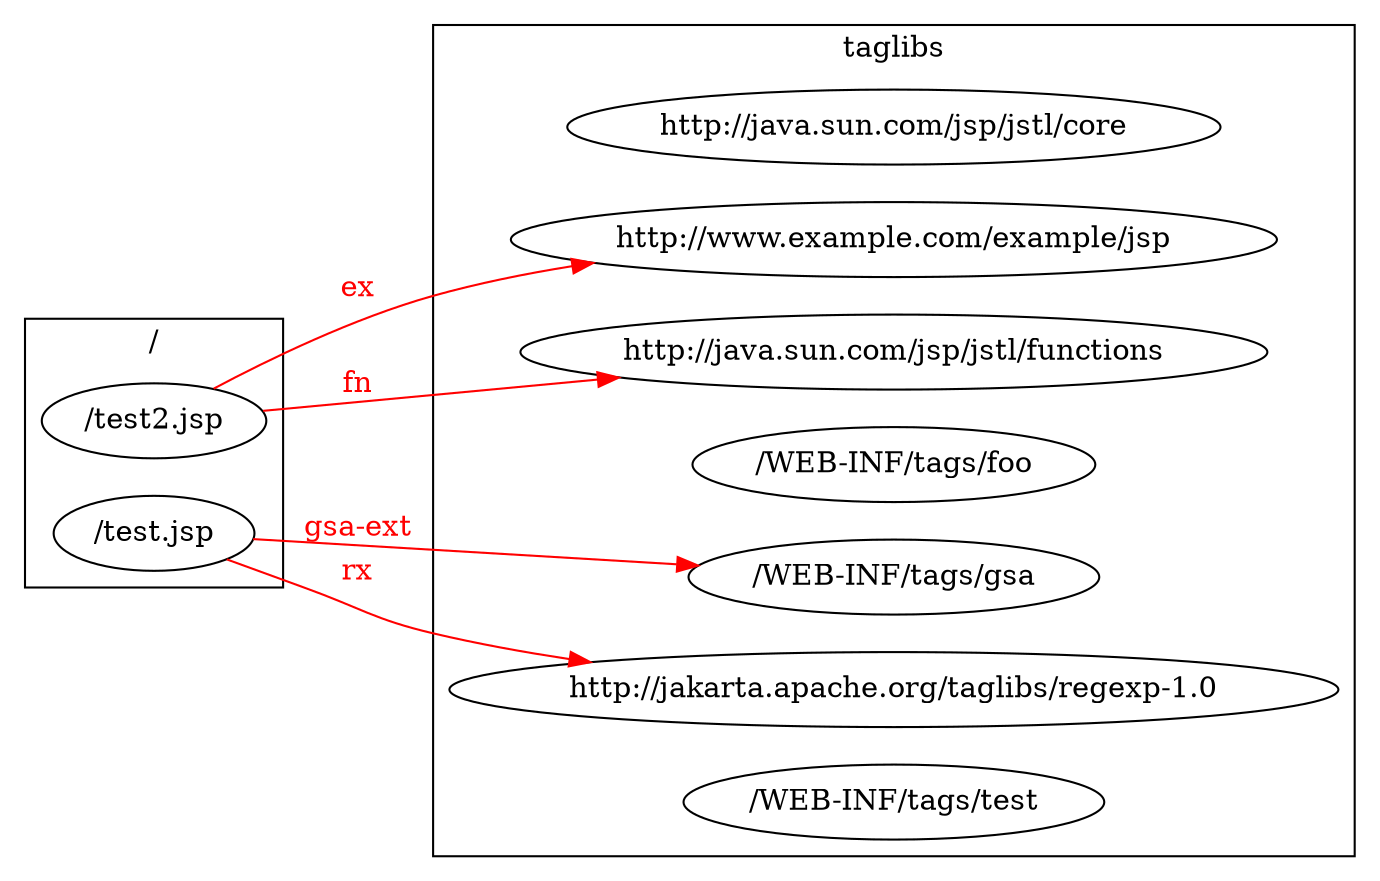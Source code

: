 digraph {
	rankdir=LR;
	
	subgraph cluster_taglibs {
		label = "taglibs"
		
		"http://java.sun.com/jsp/jstl/core"
		"http://www.example.com/example/jsp"
		"http://java.sun.com/jsp/jstl/functions"
		"/WEB-INF/tags/foo"
		"/WEB-INF/tags/gsa"
		"http://jakarta.apache.org/taglibs/regexp-1.0"
		"/WEB-INF/tags/test"
	}
	
	subgraph cluster_webapp {
		label = "/"
		
		"/test2.jsp" -> "http://www.example.com/example/jsp" [color=red, label=<<FONT COLOR="red">ex</FONT>>]
		"/test2.jsp" -> "http://java.sun.com/jsp/jstl/functions" [color=red, label=<<FONT COLOR="red">fn</FONT>>]
		"/test.jsp" -> "/WEB-INF/tags/gsa" [color=red, label=<<FONT COLOR="red">gsa-ext</FONT>>]
		"/test.jsp" -> "http://jakarta.apache.org/taglibs/regexp-1.0" [color=red, label=<<FONT COLOR="red">rx</FONT>>]
	}
}
